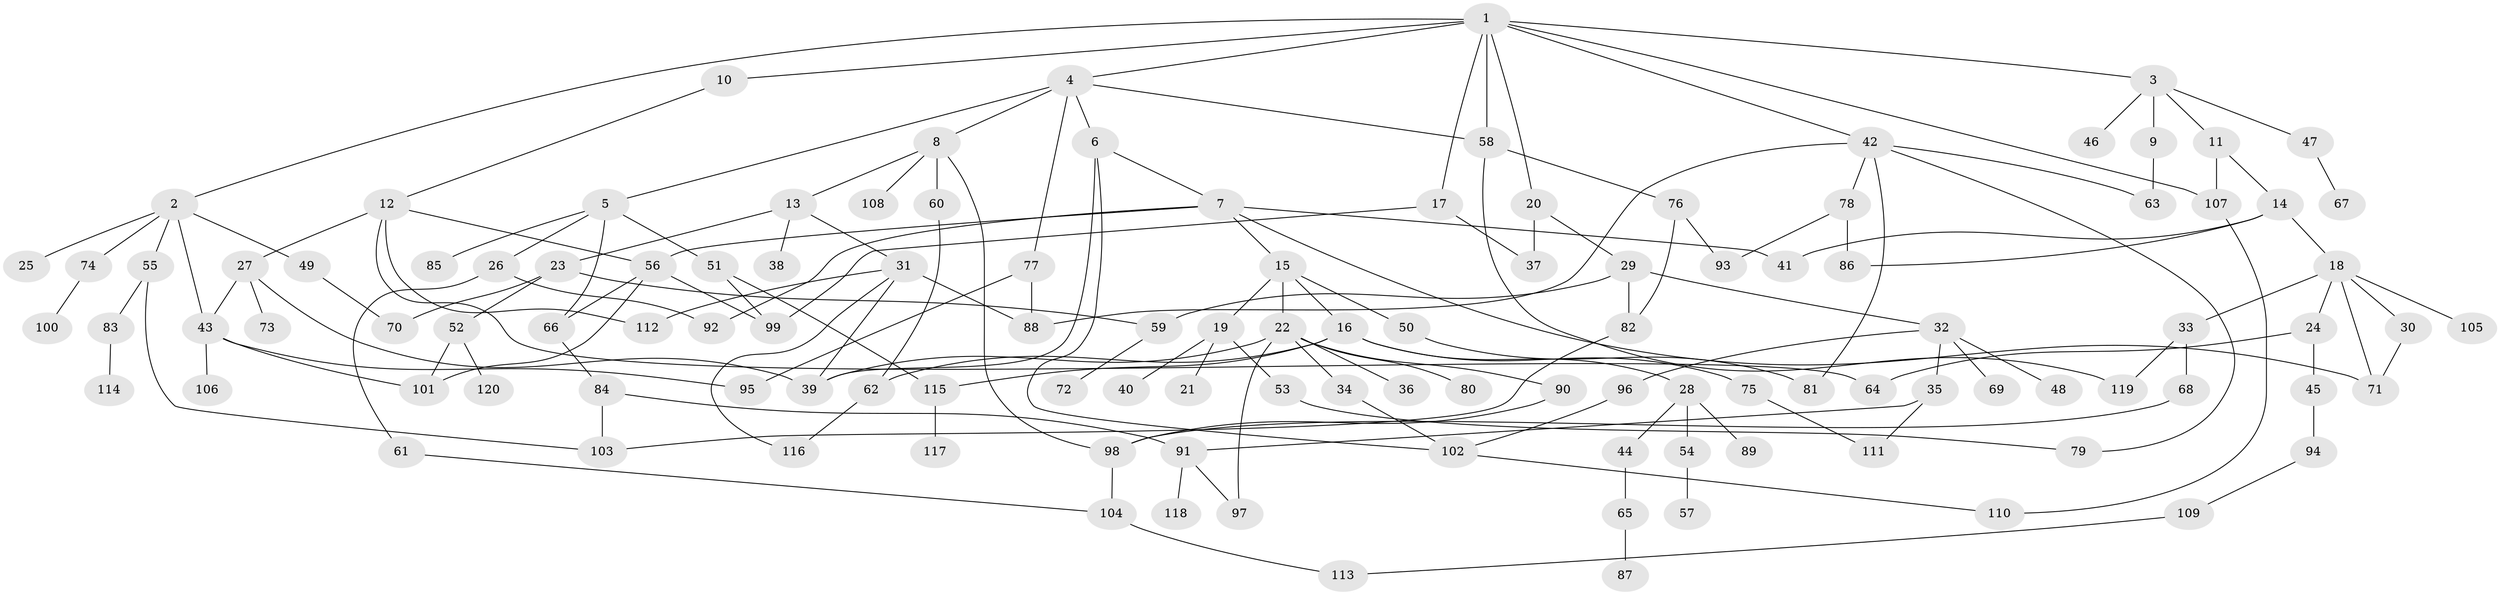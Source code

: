// Generated by graph-tools (version 1.1) at 2025/10/02/27/25 16:10:55]
// undirected, 120 vertices, 165 edges
graph export_dot {
graph [start="1"]
  node [color=gray90,style=filled];
  1;
  2;
  3;
  4;
  5;
  6;
  7;
  8;
  9;
  10;
  11;
  12;
  13;
  14;
  15;
  16;
  17;
  18;
  19;
  20;
  21;
  22;
  23;
  24;
  25;
  26;
  27;
  28;
  29;
  30;
  31;
  32;
  33;
  34;
  35;
  36;
  37;
  38;
  39;
  40;
  41;
  42;
  43;
  44;
  45;
  46;
  47;
  48;
  49;
  50;
  51;
  52;
  53;
  54;
  55;
  56;
  57;
  58;
  59;
  60;
  61;
  62;
  63;
  64;
  65;
  66;
  67;
  68;
  69;
  70;
  71;
  72;
  73;
  74;
  75;
  76;
  77;
  78;
  79;
  80;
  81;
  82;
  83;
  84;
  85;
  86;
  87;
  88;
  89;
  90;
  91;
  92;
  93;
  94;
  95;
  96;
  97;
  98;
  99;
  100;
  101;
  102;
  103;
  104;
  105;
  106;
  107;
  108;
  109;
  110;
  111;
  112;
  113;
  114;
  115;
  116;
  117;
  118;
  119;
  120;
  1 -- 2;
  1 -- 3;
  1 -- 4;
  1 -- 10;
  1 -- 17;
  1 -- 20;
  1 -- 42;
  1 -- 107;
  1 -- 58;
  2 -- 25;
  2 -- 43;
  2 -- 49;
  2 -- 55;
  2 -- 74;
  3 -- 9;
  3 -- 11;
  3 -- 46;
  3 -- 47;
  4 -- 5;
  4 -- 6;
  4 -- 8;
  4 -- 58;
  4 -- 77;
  5 -- 26;
  5 -- 51;
  5 -- 66;
  5 -- 85;
  6 -- 7;
  6 -- 39;
  6 -- 102;
  7 -- 15;
  7 -- 92;
  7 -- 41;
  7 -- 56;
  7 -- 71;
  8 -- 13;
  8 -- 60;
  8 -- 98;
  8 -- 108;
  9 -- 63;
  10 -- 12;
  11 -- 14;
  11 -- 107;
  12 -- 27;
  12 -- 56;
  12 -- 64;
  12 -- 112;
  13 -- 23;
  13 -- 31;
  13 -- 38;
  14 -- 18;
  14 -- 41;
  14 -- 86;
  15 -- 16;
  15 -- 19;
  15 -- 22;
  15 -- 50;
  16 -- 28;
  16 -- 75;
  16 -- 115;
  16 -- 62;
  17 -- 37;
  17 -- 99;
  18 -- 24;
  18 -- 30;
  18 -- 33;
  18 -- 71;
  18 -- 105;
  19 -- 21;
  19 -- 40;
  19 -- 53;
  20 -- 29;
  20 -- 37;
  22 -- 34;
  22 -- 36;
  22 -- 80;
  22 -- 90;
  22 -- 97;
  22 -- 39;
  23 -- 52;
  23 -- 59;
  23 -- 70;
  24 -- 45;
  24 -- 64;
  26 -- 61;
  26 -- 92;
  27 -- 73;
  27 -- 39;
  27 -- 43;
  28 -- 44;
  28 -- 54;
  28 -- 89;
  29 -- 32;
  29 -- 82;
  29 -- 59;
  30 -- 71;
  31 -- 39;
  31 -- 116;
  31 -- 112;
  31 -- 88;
  32 -- 35;
  32 -- 48;
  32 -- 69;
  32 -- 96;
  33 -- 68;
  33 -- 119;
  34 -- 102;
  35 -- 91;
  35 -- 111;
  42 -- 63;
  42 -- 78;
  42 -- 81;
  42 -- 88;
  42 -- 79;
  43 -- 95;
  43 -- 101;
  43 -- 106;
  44 -- 65;
  45 -- 94;
  47 -- 67;
  49 -- 70;
  50 -- 81;
  51 -- 99;
  51 -- 115;
  52 -- 120;
  52 -- 101;
  53 -- 79;
  54 -- 57;
  55 -- 83;
  55 -- 103;
  56 -- 99;
  56 -- 101;
  56 -- 66;
  58 -- 76;
  58 -- 119;
  59 -- 72;
  60 -- 62;
  61 -- 104;
  62 -- 116;
  65 -- 87;
  66 -- 84;
  68 -- 98;
  74 -- 100;
  75 -- 111;
  76 -- 82;
  76 -- 93;
  77 -- 95;
  77 -- 88;
  78 -- 93;
  78 -- 86;
  82 -- 103;
  83 -- 114;
  84 -- 91;
  84 -- 103;
  90 -- 98;
  91 -- 118;
  91 -- 97;
  94 -- 109;
  96 -- 102;
  98 -- 104;
  102 -- 110;
  104 -- 113;
  107 -- 110;
  109 -- 113;
  115 -- 117;
}
